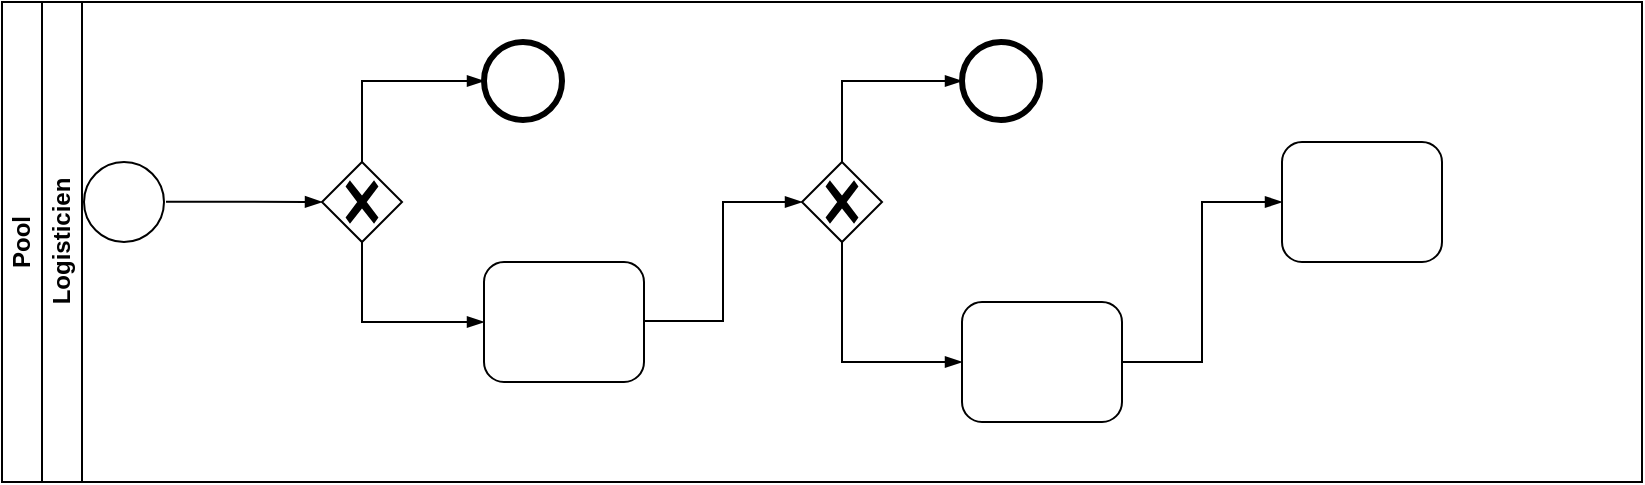 <mxfile version="22.1.8" type="github">
  <diagram name="Page-1" id="M5fkA0NTCuxxpWrqIJnD">
    <mxGraphModel dx="869" dy="473" grid="1" gridSize="10" guides="1" tooltips="1" connect="1" arrows="1" fold="1" page="1" pageScale="1" pageWidth="827" pageHeight="1169" math="0" shadow="0">
      <root>
        <mxCell id="0" />
        <mxCell id="1" parent="0" />
        <mxCell id="ydcdsmG6oSax_6Ukrgsq-1" value="Pool" style="swimlane;html=1;childLayout=stackLayout;resizeParent=1;resizeParentMax=0;horizontal=0;startSize=20;horizontalStack=0;whiteSpace=wrap;" parent="1" vertex="1">
          <mxGeometry width="820" height="240" as="geometry" />
        </mxCell>
        <mxCell id="ydcdsmG6oSax_6Ukrgsq-2" value="Logisticien" style="swimlane;html=1;startSize=20;horizontal=0;" parent="ydcdsmG6oSax_6Ukrgsq-1" vertex="1">
          <mxGeometry x="20" width="800" height="240" as="geometry" />
        </mxCell>
        <mxCell id="p9-ZJcgVU1PTTY-aC_kq-15" value="" style="points=[[0.145,0.145,0],[0.5,0,0],[0.855,0.145,0],[1,0.5,0],[0.855,0.855,0],[0.5,1,0],[0.145,0.855,0],[0,0.5,0]];shape=mxgraph.bpmn.event;html=1;verticalLabelPosition=bottom;labelBackgroundColor=#ffffff;verticalAlign=top;align=center;perimeter=ellipsePerimeter;outlineConnect=0;aspect=fixed;outline=standard;symbol=general;" vertex="1" parent="ydcdsmG6oSax_6Ukrgsq-2">
          <mxGeometry x="21" y="80" width="40" height="40" as="geometry" />
        </mxCell>
        <mxCell id="p9-ZJcgVU1PTTY-aC_kq-23" value="" style="points=[[0.25,0.25,0],[0.5,0,0],[0.75,0.25,0],[1,0.5,0],[0.75,0.75,0],[0.5,1,0],[0.25,0.75,0],[0,0.5,0]];shape=mxgraph.bpmn.gateway2;html=1;verticalLabelPosition=bottom;labelBackgroundColor=#ffffff;verticalAlign=top;align=center;perimeter=rhombusPerimeter;outlineConnect=0;outline=none;symbol=none;gwType=exclusive;" vertex="1" parent="ydcdsmG6oSax_6Ukrgsq-2">
          <mxGeometry x="140" y="80" width="40" height="40" as="geometry" />
        </mxCell>
        <mxCell id="p9-ZJcgVU1PTTY-aC_kq-24" value="" style="edgeStyle=elbowEdgeStyle;fontSize=12;html=1;endArrow=blockThin;endFill=1;rounded=0;entryX=0;entryY=0.5;entryDx=0;entryDy=0;entryPerimeter=0;" edge="1" parent="ydcdsmG6oSax_6Ukrgsq-2" target="p9-ZJcgVU1PTTY-aC_kq-23">
          <mxGeometry width="160" relative="1" as="geometry">
            <mxPoint x="62" y="99.83" as="sourcePoint" />
            <mxPoint x="130" y="100" as="targetPoint" />
          </mxGeometry>
        </mxCell>
        <mxCell id="p9-ZJcgVU1PTTY-aC_kq-27" value="" style="edgeStyle=elbowEdgeStyle;fontSize=12;html=1;endArrow=blockThin;endFill=1;rounded=0;" edge="1" parent="ydcdsmG6oSax_6Ukrgsq-2">
          <mxGeometry width="160" relative="1" as="geometry">
            <mxPoint x="200" y="80" as="sourcePoint" />
            <mxPoint x="200" y="80" as="targetPoint" />
          </mxGeometry>
        </mxCell>
        <mxCell id="p9-ZJcgVU1PTTY-aC_kq-31" value="" style="points=[[0.25,0,0],[0.5,0,0],[0.75,0,0],[1,0.25,0],[1,0.5,0],[1,0.75,0],[0.75,1,0],[0.5,1,0],[0.25,1,0],[0,0.75,0],[0,0.5,0],[0,0.25,0]];shape=mxgraph.bpmn.task;whiteSpace=wrap;rectStyle=rounded;size=10;html=1;container=1;expand=0;collapsible=0;taskMarker=abstract;" vertex="1" parent="ydcdsmG6oSax_6Ukrgsq-2">
          <mxGeometry x="221" y="130" width="80" height="60" as="geometry" />
        </mxCell>
        <mxCell id="p9-ZJcgVU1PTTY-aC_kq-33" value="" style="points=[[0.145,0.145,0],[0.5,0,0],[0.855,0.145,0],[1,0.5,0],[0.855,0.855,0],[0.5,1,0],[0.145,0.855,0],[0,0.5,0]];shape=mxgraph.bpmn.event;html=1;verticalLabelPosition=bottom;labelBackgroundColor=#ffffff;verticalAlign=top;align=center;perimeter=ellipsePerimeter;outlineConnect=0;aspect=fixed;outline=end;symbol=terminate2;" vertex="1" parent="ydcdsmG6oSax_6Ukrgsq-2">
          <mxGeometry x="221" y="20" width="39" height="39" as="geometry" />
        </mxCell>
        <mxCell id="p9-ZJcgVU1PTTY-aC_kq-72" value="" style="edgeStyle=elbowEdgeStyle;fontSize=12;html=1;endArrow=blockThin;endFill=1;rounded=0;entryX=0;entryY=0.5;entryDx=0;entryDy=0;entryPerimeter=0;" edge="1" parent="ydcdsmG6oSax_6Ukrgsq-2" target="p9-ZJcgVU1PTTY-aC_kq-31">
          <mxGeometry width="160" relative="1" as="geometry">
            <mxPoint x="160" y="120" as="sourcePoint" />
            <mxPoint x="210" y="160" as="targetPoint" />
            <Array as="points">
              <mxPoint x="160" y="150" />
            </Array>
          </mxGeometry>
        </mxCell>
        <mxCell id="p9-ZJcgVU1PTTY-aC_kq-73" value="" style="edgeStyle=elbowEdgeStyle;fontSize=12;html=1;endArrow=blockThin;endFill=1;rounded=0;entryX=0;entryY=0.5;entryDx=0;entryDy=0;entryPerimeter=0;" edge="1" parent="ydcdsmG6oSax_6Ukrgsq-2" target="p9-ZJcgVU1PTTY-aC_kq-33">
          <mxGeometry width="160" relative="1" as="geometry">
            <mxPoint x="160" y="80" as="sourcePoint" />
            <mxPoint x="190" y="40" as="targetPoint" />
            <Array as="points">
              <mxPoint x="160" y="50" />
            </Array>
          </mxGeometry>
        </mxCell>
        <mxCell id="p9-ZJcgVU1PTTY-aC_kq-60" value="" style="points=[[0.25,0.25,0],[0.5,0,0],[0.75,0.25,0],[1,0.5,0],[0.75,0.75,0],[0.5,1,0],[0.25,0.75,0],[0,0.5,0]];shape=mxgraph.bpmn.gateway2;html=1;verticalLabelPosition=bottom;labelBackgroundColor=#ffffff;verticalAlign=top;align=center;perimeter=rhombusPerimeter;outlineConnect=0;outline=none;symbol=none;gwType=exclusive;" vertex="1" parent="ydcdsmG6oSax_6Ukrgsq-2">
          <mxGeometry x="380" y="80" width="40" height="40" as="geometry" />
        </mxCell>
        <mxCell id="p9-ZJcgVU1PTTY-aC_kq-67" value="" style="points=[[0.145,0.145,0],[0.5,0,0],[0.855,0.145,0],[1,0.5,0],[0.855,0.855,0],[0.5,1,0],[0.145,0.855,0],[0,0.5,0]];shape=mxgraph.bpmn.event;html=1;verticalLabelPosition=bottom;labelBackgroundColor=#ffffff;verticalAlign=top;align=center;perimeter=ellipsePerimeter;outlineConnect=0;aspect=fixed;outline=end;symbol=terminate2;" vertex="1" parent="ydcdsmG6oSax_6Ukrgsq-2">
          <mxGeometry x="460" y="20" width="39" height="39" as="geometry" />
        </mxCell>
        <mxCell id="p9-ZJcgVU1PTTY-aC_kq-61" value="" style="edgeStyle=elbowEdgeStyle;fontSize=12;html=1;endArrow=blockThin;endFill=1;rounded=0;entryX=0;entryY=0.5;entryDx=0;entryDy=0;entryPerimeter=0;" edge="1" parent="ydcdsmG6oSax_6Ukrgsq-2" source="p9-ZJcgVU1PTTY-aC_kq-60" target="p9-ZJcgVU1PTTY-aC_kq-67">
          <mxGeometry width="160" relative="1" as="geometry">
            <mxPoint x="400" y="330" as="sourcePoint" />
            <mxPoint x="450" y="280" as="targetPoint" />
            <Array as="points">
              <mxPoint x="400" y="40" />
            </Array>
          </mxGeometry>
        </mxCell>
        <mxCell id="p9-ZJcgVU1PTTY-aC_kq-62" value="" style="edgeStyle=elbowEdgeStyle;fontSize=12;html=1;endArrow=blockThin;endFill=1;rounded=0;" edge="1" parent="ydcdsmG6oSax_6Ukrgsq-2">
          <mxGeometry width="160" relative="1" as="geometry">
            <mxPoint x="400" y="120" as="sourcePoint" />
            <mxPoint x="460" y="180" as="targetPoint" />
            <Array as="points">
              <mxPoint x="400" y="150" />
            </Array>
          </mxGeometry>
        </mxCell>
        <mxCell id="p9-ZJcgVU1PTTY-aC_kq-70" value="" style="points=[[0.25,0,0],[0.5,0,0],[0.75,0,0],[1,0.25,0],[1,0.5,0],[1,0.75,0],[0.75,1,0],[0.5,1,0],[0.25,1,0],[0,0.75,0],[0,0.5,0],[0,0.25,0]];shape=mxgraph.bpmn.task;whiteSpace=wrap;rectStyle=rounded;size=10;html=1;container=1;expand=0;collapsible=0;taskMarker=abstract;" vertex="1" parent="ydcdsmG6oSax_6Ukrgsq-2">
          <mxGeometry x="460" y="150" width="80" height="60" as="geometry" />
        </mxCell>
        <mxCell id="p9-ZJcgVU1PTTY-aC_kq-74" value="" style="edgeStyle=elbowEdgeStyle;fontSize=12;html=1;endArrow=blockThin;endFill=1;rounded=0;entryX=0;entryY=0.5;entryDx=0;entryDy=0;entryPerimeter=0;" edge="1" parent="ydcdsmG6oSax_6Ukrgsq-2" target="p9-ZJcgVU1PTTY-aC_kq-60">
          <mxGeometry width="160" relative="1" as="geometry">
            <mxPoint x="301" y="159.47" as="sourcePoint" />
            <mxPoint x="340" y="159" as="targetPoint" />
          </mxGeometry>
        </mxCell>
        <mxCell id="p9-ZJcgVU1PTTY-aC_kq-75" value="" style="edgeStyle=elbowEdgeStyle;fontSize=12;html=1;endArrow=blockThin;endFill=1;rounded=0;" edge="1" parent="ydcdsmG6oSax_6Ukrgsq-2">
          <mxGeometry width="160" relative="1" as="geometry">
            <mxPoint x="540" y="180" as="sourcePoint" />
            <mxPoint x="620" y="100" as="targetPoint" />
          </mxGeometry>
        </mxCell>
        <mxCell id="p9-ZJcgVU1PTTY-aC_kq-77" value="" style="points=[[0.25,0,0],[0.5,0,0],[0.75,0,0],[1,0.25,0],[1,0.5,0],[1,0.75,0],[0.75,1,0],[0.5,1,0],[0.25,1,0],[0,0.75,0],[0,0.5,0],[0,0.25,0]];shape=mxgraph.bpmn.task;whiteSpace=wrap;rectStyle=rounded;size=10;html=1;container=1;expand=0;collapsible=0;taskMarker=abstract;" vertex="1" parent="ydcdsmG6oSax_6Ukrgsq-2">
          <mxGeometry x="620" y="70" width="80" height="60" as="geometry" />
        </mxCell>
      </root>
    </mxGraphModel>
  </diagram>
</mxfile>
